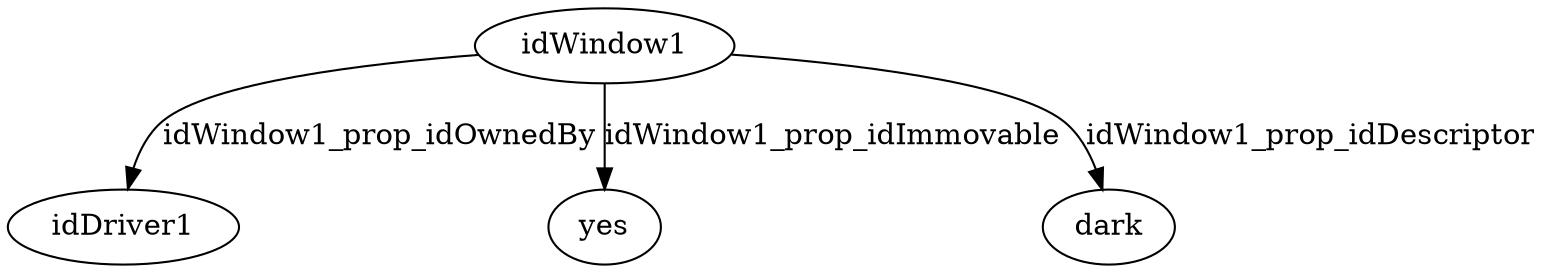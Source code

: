 strict digraph  {
idWindow1 [node_type=entity_node, root=root];
idDriver1;
yes;
dark;
idWindow1 -> idDriver1  [edge_type=property, label=idWindow1_prop_idOwnedBy];
idWindow1 -> yes  [edge_type=property, label=idWindow1_prop_idImmovable];
idWindow1 -> dark  [edge_type=property, label=idWindow1_prop_idDescriptor];
}
